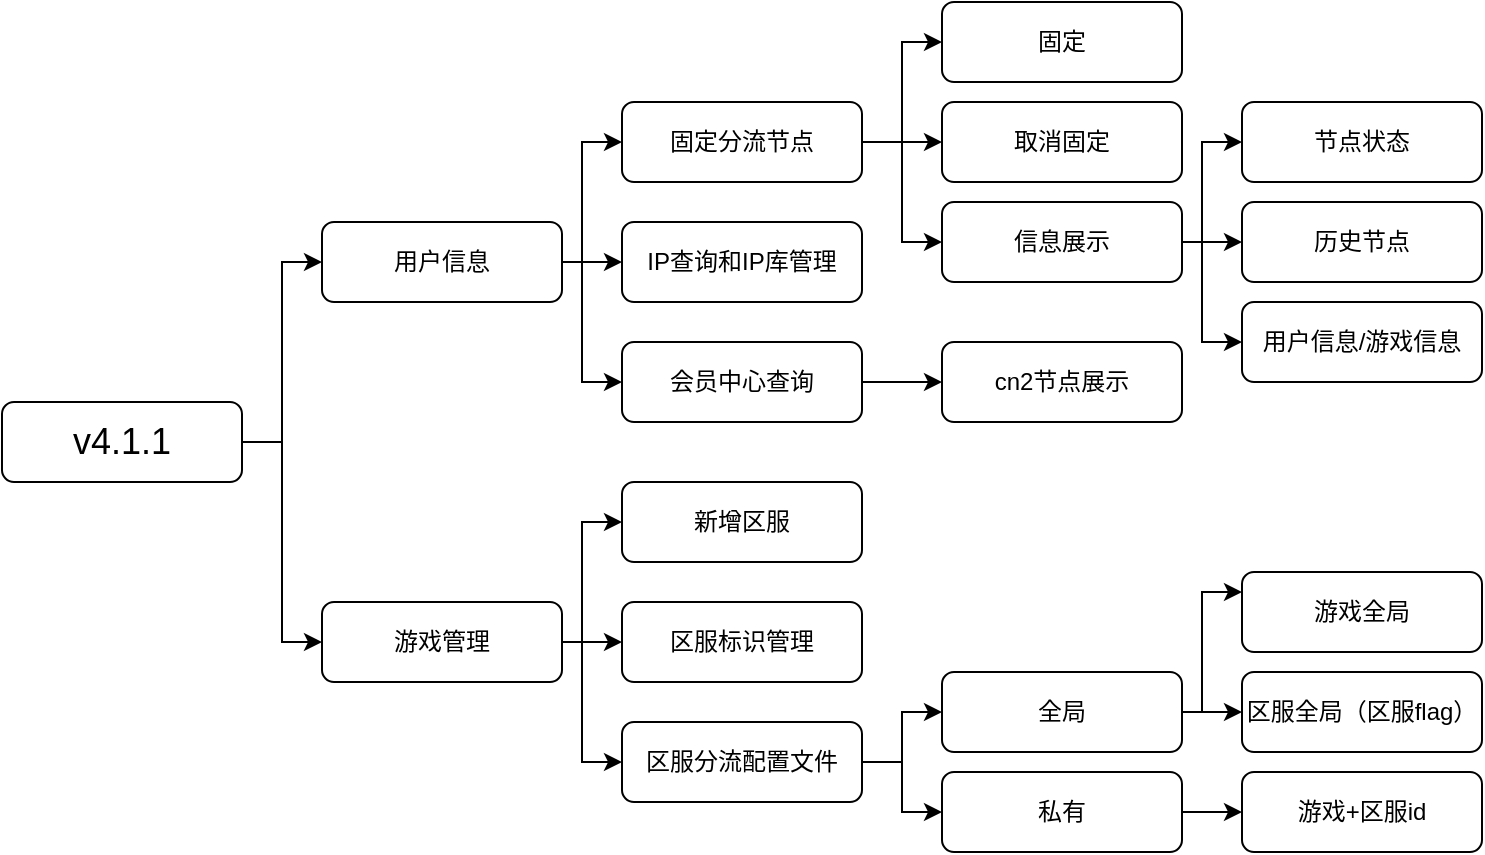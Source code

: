 <mxfile version="14.5.0" type="github">
  <diagram id="3-86lcSl4SKGRaDSt_tE" name="Page-1">
    <mxGraphModel dx="1422" dy="762" grid="1" gridSize="10" guides="1" tooltips="1" connect="1" arrows="1" fold="1" page="1" pageScale="1" pageWidth="827" pageHeight="1169" math="0" shadow="0">
      <root>
        <mxCell id="0" />
        <mxCell id="1" parent="0" />
        <mxCell id="WADApChbI8D1xkhXfjJG-22" style="edgeStyle=orthogonalEdgeStyle;rounded=0;orthogonalLoop=1;jettySize=auto;html=1;exitX=1;exitY=0.5;exitDx=0;exitDy=0;entryX=0;entryY=0.5;entryDx=0;entryDy=0;" edge="1" parent="1" source="WADApChbI8D1xkhXfjJG-1" target="WADApChbI8D1xkhXfjJG-2">
          <mxGeometry relative="1" as="geometry" />
        </mxCell>
        <mxCell id="WADApChbI8D1xkhXfjJG-23" style="edgeStyle=orthogonalEdgeStyle;rounded=0;orthogonalLoop=1;jettySize=auto;html=1;exitX=1;exitY=0.5;exitDx=0;exitDy=0;entryX=0;entryY=0.5;entryDx=0;entryDy=0;" edge="1" parent="1" source="WADApChbI8D1xkhXfjJG-1" target="WADApChbI8D1xkhXfjJG-3">
          <mxGeometry relative="1" as="geometry" />
        </mxCell>
        <mxCell id="WADApChbI8D1xkhXfjJG-1" value="&lt;font style=&quot;font-size: 18px&quot;&gt;v4.1.1&lt;/font&gt;" style="rounded=1;whiteSpace=wrap;html=1;" vertex="1" parent="1">
          <mxGeometry x="60" y="310" width="120" height="40" as="geometry" />
        </mxCell>
        <mxCell id="WADApChbI8D1xkhXfjJG-24" value="" style="edgeStyle=orthogonalEdgeStyle;rounded=0;orthogonalLoop=1;jettySize=auto;html=1;" edge="1" parent="1" source="WADApChbI8D1xkhXfjJG-2" target="WADApChbI8D1xkhXfjJG-5">
          <mxGeometry relative="1" as="geometry" />
        </mxCell>
        <mxCell id="WADApChbI8D1xkhXfjJG-25" style="edgeStyle=orthogonalEdgeStyle;rounded=0;orthogonalLoop=1;jettySize=auto;html=1;exitX=1;exitY=0.5;exitDx=0;exitDy=0;entryX=0;entryY=0.5;entryDx=0;entryDy=0;" edge="1" parent="1" source="WADApChbI8D1xkhXfjJG-2" target="WADApChbI8D1xkhXfjJG-4">
          <mxGeometry relative="1" as="geometry">
            <Array as="points">
              <mxPoint x="350" y="240" />
              <mxPoint x="350" y="180" />
            </Array>
          </mxGeometry>
        </mxCell>
        <mxCell id="WADApChbI8D1xkhXfjJG-26" style="edgeStyle=orthogonalEdgeStyle;rounded=0;orthogonalLoop=1;jettySize=auto;html=1;exitX=1;exitY=0.5;exitDx=0;exitDy=0;entryX=0;entryY=0.5;entryDx=0;entryDy=0;" edge="1" parent="1" source="WADApChbI8D1xkhXfjJG-2" target="WADApChbI8D1xkhXfjJG-6">
          <mxGeometry relative="1" as="geometry">
            <Array as="points">
              <mxPoint x="350" y="240" />
              <mxPoint x="350" y="300" />
            </Array>
          </mxGeometry>
        </mxCell>
        <mxCell id="WADApChbI8D1xkhXfjJG-2" value="用户信息" style="rounded=1;whiteSpace=wrap;html=1;" vertex="1" parent="1">
          <mxGeometry x="220" y="220" width="120" height="40" as="geometry" />
        </mxCell>
        <mxCell id="WADApChbI8D1xkhXfjJG-35" style="edgeStyle=orthogonalEdgeStyle;rounded=0;orthogonalLoop=1;jettySize=auto;html=1;exitX=1;exitY=0.5;exitDx=0;exitDy=0;entryX=0;entryY=0.5;entryDx=0;entryDy=0;" edge="1" parent="1" source="WADApChbI8D1xkhXfjJG-3" target="WADApChbI8D1xkhXfjJG-7">
          <mxGeometry relative="1" as="geometry">
            <Array as="points">
              <mxPoint x="350" y="430" />
              <mxPoint x="350" y="370" />
            </Array>
          </mxGeometry>
        </mxCell>
        <mxCell id="WADApChbI8D1xkhXfjJG-36" style="edgeStyle=orthogonalEdgeStyle;rounded=0;orthogonalLoop=1;jettySize=auto;html=1;exitX=1;exitY=0.5;exitDx=0;exitDy=0;entryX=0;entryY=0.5;entryDx=0;entryDy=0;" edge="1" parent="1" source="WADApChbI8D1xkhXfjJG-3" target="WADApChbI8D1xkhXfjJG-8">
          <mxGeometry relative="1" as="geometry" />
        </mxCell>
        <mxCell id="WADApChbI8D1xkhXfjJG-37" style="edgeStyle=orthogonalEdgeStyle;rounded=0;orthogonalLoop=1;jettySize=auto;html=1;exitX=1;exitY=0.5;exitDx=0;exitDy=0;entryX=0;entryY=0.5;entryDx=0;entryDy=0;" edge="1" parent="1" source="WADApChbI8D1xkhXfjJG-3" target="WADApChbI8D1xkhXfjJG-9">
          <mxGeometry relative="1" as="geometry">
            <Array as="points">
              <mxPoint x="350" y="430" />
              <mxPoint x="350" y="490" />
            </Array>
          </mxGeometry>
        </mxCell>
        <mxCell id="WADApChbI8D1xkhXfjJG-3" value="游戏管理" style="rounded=1;whiteSpace=wrap;html=1;" vertex="1" parent="1">
          <mxGeometry x="220" y="410" width="120" height="40" as="geometry" />
        </mxCell>
        <mxCell id="WADApChbI8D1xkhXfjJG-27" style="edgeStyle=orthogonalEdgeStyle;rounded=0;orthogonalLoop=1;jettySize=auto;html=1;exitX=1;exitY=0.5;exitDx=0;exitDy=0;entryX=0;entryY=0.5;entryDx=0;entryDy=0;" edge="1" parent="1" source="WADApChbI8D1xkhXfjJG-4" target="WADApChbI8D1xkhXfjJG-10">
          <mxGeometry relative="1" as="geometry" />
        </mxCell>
        <mxCell id="WADApChbI8D1xkhXfjJG-28" style="edgeStyle=orthogonalEdgeStyle;rounded=0;orthogonalLoop=1;jettySize=auto;html=1;exitX=1;exitY=0.5;exitDx=0;exitDy=0;entryX=0;entryY=0.5;entryDx=0;entryDy=0;" edge="1" parent="1" source="WADApChbI8D1xkhXfjJG-4" target="WADApChbI8D1xkhXfjJG-11">
          <mxGeometry relative="1" as="geometry" />
        </mxCell>
        <mxCell id="WADApChbI8D1xkhXfjJG-29" style="edgeStyle=orthogonalEdgeStyle;rounded=0;orthogonalLoop=1;jettySize=auto;html=1;exitX=1;exitY=0.5;exitDx=0;exitDy=0;entryX=0;entryY=0.5;entryDx=0;entryDy=0;" edge="1" parent="1" source="WADApChbI8D1xkhXfjJG-4" target="WADApChbI8D1xkhXfjJG-12">
          <mxGeometry relative="1" as="geometry" />
        </mxCell>
        <mxCell id="WADApChbI8D1xkhXfjJG-4" value="固定分流节点" style="rounded=1;whiteSpace=wrap;html=1;" vertex="1" parent="1">
          <mxGeometry x="370" y="160" width="120" height="40" as="geometry" />
        </mxCell>
        <mxCell id="WADApChbI8D1xkhXfjJG-5" value="IP查询和IP库管理" style="rounded=1;whiteSpace=wrap;html=1;" vertex="1" parent="1">
          <mxGeometry x="370" y="220" width="120" height="40" as="geometry" />
        </mxCell>
        <mxCell id="WADApChbI8D1xkhXfjJG-34" style="edgeStyle=orthogonalEdgeStyle;rounded=0;orthogonalLoop=1;jettySize=auto;html=1;exitX=1;exitY=0.5;exitDx=0;exitDy=0;entryX=0;entryY=0.5;entryDx=0;entryDy=0;" edge="1" parent="1" source="WADApChbI8D1xkhXfjJG-6" target="WADApChbI8D1xkhXfjJG-16">
          <mxGeometry relative="1" as="geometry" />
        </mxCell>
        <mxCell id="WADApChbI8D1xkhXfjJG-6" value="会员中心查询" style="rounded=1;whiteSpace=wrap;html=1;" vertex="1" parent="1">
          <mxGeometry x="370" y="280" width="120" height="40" as="geometry" />
        </mxCell>
        <mxCell id="WADApChbI8D1xkhXfjJG-7" value="新增区服" style="rounded=1;whiteSpace=wrap;html=1;" vertex="1" parent="1">
          <mxGeometry x="370" y="350" width="120" height="40" as="geometry" />
        </mxCell>
        <mxCell id="WADApChbI8D1xkhXfjJG-8" value="区服标识管理" style="rounded=1;whiteSpace=wrap;html=1;" vertex="1" parent="1">
          <mxGeometry x="370" y="410" width="120" height="40" as="geometry" />
        </mxCell>
        <mxCell id="WADApChbI8D1xkhXfjJG-38" style="edgeStyle=orthogonalEdgeStyle;rounded=0;orthogonalLoop=1;jettySize=auto;html=1;exitX=1;exitY=0.5;exitDx=0;exitDy=0;entryX=0;entryY=0.5;entryDx=0;entryDy=0;" edge="1" parent="1" source="WADApChbI8D1xkhXfjJG-9" target="WADApChbI8D1xkhXfjJG-17">
          <mxGeometry relative="1" as="geometry" />
        </mxCell>
        <mxCell id="WADApChbI8D1xkhXfjJG-39" style="edgeStyle=orthogonalEdgeStyle;rounded=0;orthogonalLoop=1;jettySize=auto;html=1;exitX=1;exitY=0.5;exitDx=0;exitDy=0;entryX=0;entryY=0.5;entryDx=0;entryDy=0;" edge="1" parent="1" source="WADApChbI8D1xkhXfjJG-9" target="WADApChbI8D1xkhXfjJG-18">
          <mxGeometry relative="1" as="geometry" />
        </mxCell>
        <mxCell id="WADApChbI8D1xkhXfjJG-9" value="区服分流配置文件" style="rounded=1;whiteSpace=wrap;html=1;" vertex="1" parent="1">
          <mxGeometry x="370" y="470" width="120" height="40" as="geometry" />
        </mxCell>
        <mxCell id="WADApChbI8D1xkhXfjJG-10" value="固定" style="rounded=1;whiteSpace=wrap;html=1;" vertex="1" parent="1">
          <mxGeometry x="530" y="110" width="120" height="40" as="geometry" />
        </mxCell>
        <mxCell id="WADApChbI8D1xkhXfjJG-11" value="取消固定" style="rounded=1;whiteSpace=wrap;html=1;" vertex="1" parent="1">
          <mxGeometry x="530" y="160" width="120" height="40" as="geometry" />
        </mxCell>
        <mxCell id="WADApChbI8D1xkhXfjJG-30" style="edgeStyle=orthogonalEdgeStyle;rounded=0;orthogonalLoop=1;jettySize=auto;html=1;exitX=1;exitY=0.5;exitDx=0;exitDy=0;entryX=0;entryY=0.5;entryDx=0;entryDy=0;" edge="1" parent="1" source="WADApChbI8D1xkhXfjJG-12" target="WADApChbI8D1xkhXfjJG-13">
          <mxGeometry relative="1" as="geometry">
            <Array as="points">
              <mxPoint x="660" y="230" />
              <mxPoint x="660" y="180" />
            </Array>
          </mxGeometry>
        </mxCell>
        <mxCell id="WADApChbI8D1xkhXfjJG-32" value="" style="edgeStyle=orthogonalEdgeStyle;rounded=0;orthogonalLoop=1;jettySize=auto;html=1;entryX=0;entryY=0.5;entryDx=0;entryDy=0;" edge="1" parent="1" source="WADApChbI8D1xkhXfjJG-12" target="WADApChbI8D1xkhXfjJG-15">
          <mxGeometry relative="1" as="geometry">
            <Array as="points">
              <mxPoint x="660" y="230" />
              <mxPoint x="660" y="280" />
            </Array>
          </mxGeometry>
        </mxCell>
        <mxCell id="WADApChbI8D1xkhXfjJG-33" style="edgeStyle=orthogonalEdgeStyle;rounded=0;orthogonalLoop=1;jettySize=auto;html=1;exitX=1;exitY=0.5;exitDx=0;exitDy=0;entryX=0;entryY=0.5;entryDx=0;entryDy=0;" edge="1" parent="1" source="WADApChbI8D1xkhXfjJG-12" target="WADApChbI8D1xkhXfjJG-14">
          <mxGeometry relative="1" as="geometry" />
        </mxCell>
        <mxCell id="WADApChbI8D1xkhXfjJG-12" value="信息展示" style="rounded=1;whiteSpace=wrap;html=1;" vertex="1" parent="1">
          <mxGeometry x="530" y="210" width="120" height="40" as="geometry" />
        </mxCell>
        <mxCell id="WADApChbI8D1xkhXfjJG-13" value="节点状态" style="rounded=1;whiteSpace=wrap;html=1;" vertex="1" parent="1">
          <mxGeometry x="680" y="160" width="120" height="40" as="geometry" />
        </mxCell>
        <mxCell id="WADApChbI8D1xkhXfjJG-14" value="历史节点" style="rounded=1;whiteSpace=wrap;html=1;" vertex="1" parent="1">
          <mxGeometry x="680" y="210" width="120" height="40" as="geometry" />
        </mxCell>
        <mxCell id="WADApChbI8D1xkhXfjJG-15" value="用户信息/游戏信息" style="rounded=1;whiteSpace=wrap;html=1;" vertex="1" parent="1">
          <mxGeometry x="680" y="260" width="120" height="40" as="geometry" />
        </mxCell>
        <mxCell id="WADApChbI8D1xkhXfjJG-16" value="cn2节点展示" style="rounded=1;whiteSpace=wrap;html=1;" vertex="1" parent="1">
          <mxGeometry x="530" y="280" width="120" height="40" as="geometry" />
        </mxCell>
        <mxCell id="WADApChbI8D1xkhXfjJG-40" style="edgeStyle=orthogonalEdgeStyle;rounded=0;orthogonalLoop=1;jettySize=auto;html=1;exitX=1;exitY=0.5;exitDx=0;exitDy=0;entryX=0;entryY=0.25;entryDx=0;entryDy=0;" edge="1" parent="1" source="WADApChbI8D1xkhXfjJG-17" target="WADApChbI8D1xkhXfjJG-19">
          <mxGeometry relative="1" as="geometry">
            <Array as="points">
              <mxPoint x="660" y="465" />
              <mxPoint x="660" y="405" />
            </Array>
          </mxGeometry>
        </mxCell>
        <mxCell id="WADApChbI8D1xkhXfjJG-41" style="edgeStyle=orthogonalEdgeStyle;rounded=0;orthogonalLoop=1;jettySize=auto;html=1;exitX=1;exitY=0.5;exitDx=0;exitDy=0;entryX=0;entryY=0.5;entryDx=0;entryDy=0;" edge="1" parent="1" source="WADApChbI8D1xkhXfjJG-17" target="WADApChbI8D1xkhXfjJG-20">
          <mxGeometry relative="1" as="geometry" />
        </mxCell>
        <mxCell id="WADApChbI8D1xkhXfjJG-17" value="全局" style="rounded=1;whiteSpace=wrap;html=1;" vertex="1" parent="1">
          <mxGeometry x="530" y="445" width="120" height="40" as="geometry" />
        </mxCell>
        <mxCell id="WADApChbI8D1xkhXfjJG-42" style="edgeStyle=orthogonalEdgeStyle;rounded=0;orthogonalLoop=1;jettySize=auto;html=1;exitX=1;exitY=0.5;exitDx=0;exitDy=0;entryX=0;entryY=0.5;entryDx=0;entryDy=0;" edge="1" parent="1" source="WADApChbI8D1xkhXfjJG-18" target="WADApChbI8D1xkhXfjJG-21">
          <mxGeometry relative="1" as="geometry">
            <mxPoint x="670" y="515" as="targetPoint" />
          </mxGeometry>
        </mxCell>
        <mxCell id="WADApChbI8D1xkhXfjJG-18" value="私有" style="rounded=1;whiteSpace=wrap;html=1;" vertex="1" parent="1">
          <mxGeometry x="530" y="495" width="120" height="40" as="geometry" />
        </mxCell>
        <mxCell id="WADApChbI8D1xkhXfjJG-19" value="游戏全局" style="rounded=1;whiteSpace=wrap;html=1;" vertex="1" parent="1">
          <mxGeometry x="680" y="395" width="120" height="40" as="geometry" />
        </mxCell>
        <mxCell id="WADApChbI8D1xkhXfjJG-20" value="区服全局（区服flag）" style="rounded=1;whiteSpace=wrap;html=1;" vertex="1" parent="1">
          <mxGeometry x="680" y="445" width="120" height="40" as="geometry" />
        </mxCell>
        <mxCell id="WADApChbI8D1xkhXfjJG-21" value="游戏+区服id" style="rounded=1;whiteSpace=wrap;html=1;" vertex="1" parent="1">
          <mxGeometry x="680" y="495" width="120" height="40" as="geometry" />
        </mxCell>
      </root>
    </mxGraphModel>
  </diagram>
</mxfile>
